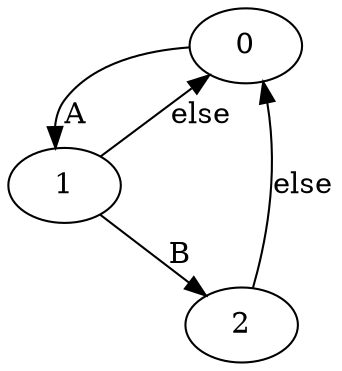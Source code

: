 digraph G {
 ranksep = 0.2
 nodesep = 1
 INIT [label="0"]
 S0 [label="1"]
 S1 [label="2"]
 INIT -> S0 [label="A"]
 S0-> S1 [label="B"]
 S0 -> INIT [label="else"]
 S1 -> INIT [label="else"]
}

